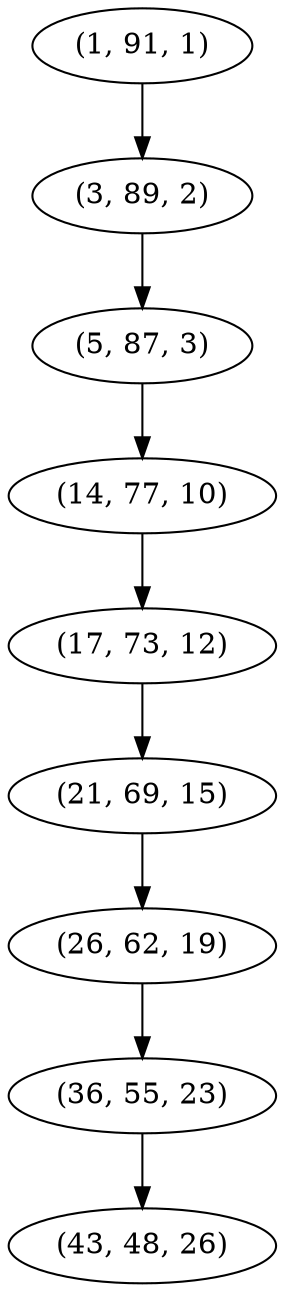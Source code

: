 digraph tree {
    "(1, 91, 1)";
    "(3, 89, 2)";
    "(5, 87, 3)";
    "(14, 77, 10)";
    "(17, 73, 12)";
    "(21, 69, 15)";
    "(26, 62, 19)";
    "(36, 55, 23)";
    "(43, 48, 26)";
    "(1, 91, 1)" -> "(3, 89, 2)";
    "(3, 89, 2)" -> "(5, 87, 3)";
    "(5, 87, 3)" -> "(14, 77, 10)";
    "(14, 77, 10)" -> "(17, 73, 12)";
    "(17, 73, 12)" -> "(21, 69, 15)";
    "(21, 69, 15)" -> "(26, 62, 19)";
    "(26, 62, 19)" -> "(36, 55, 23)";
    "(36, 55, 23)" -> "(43, 48, 26)";
}
